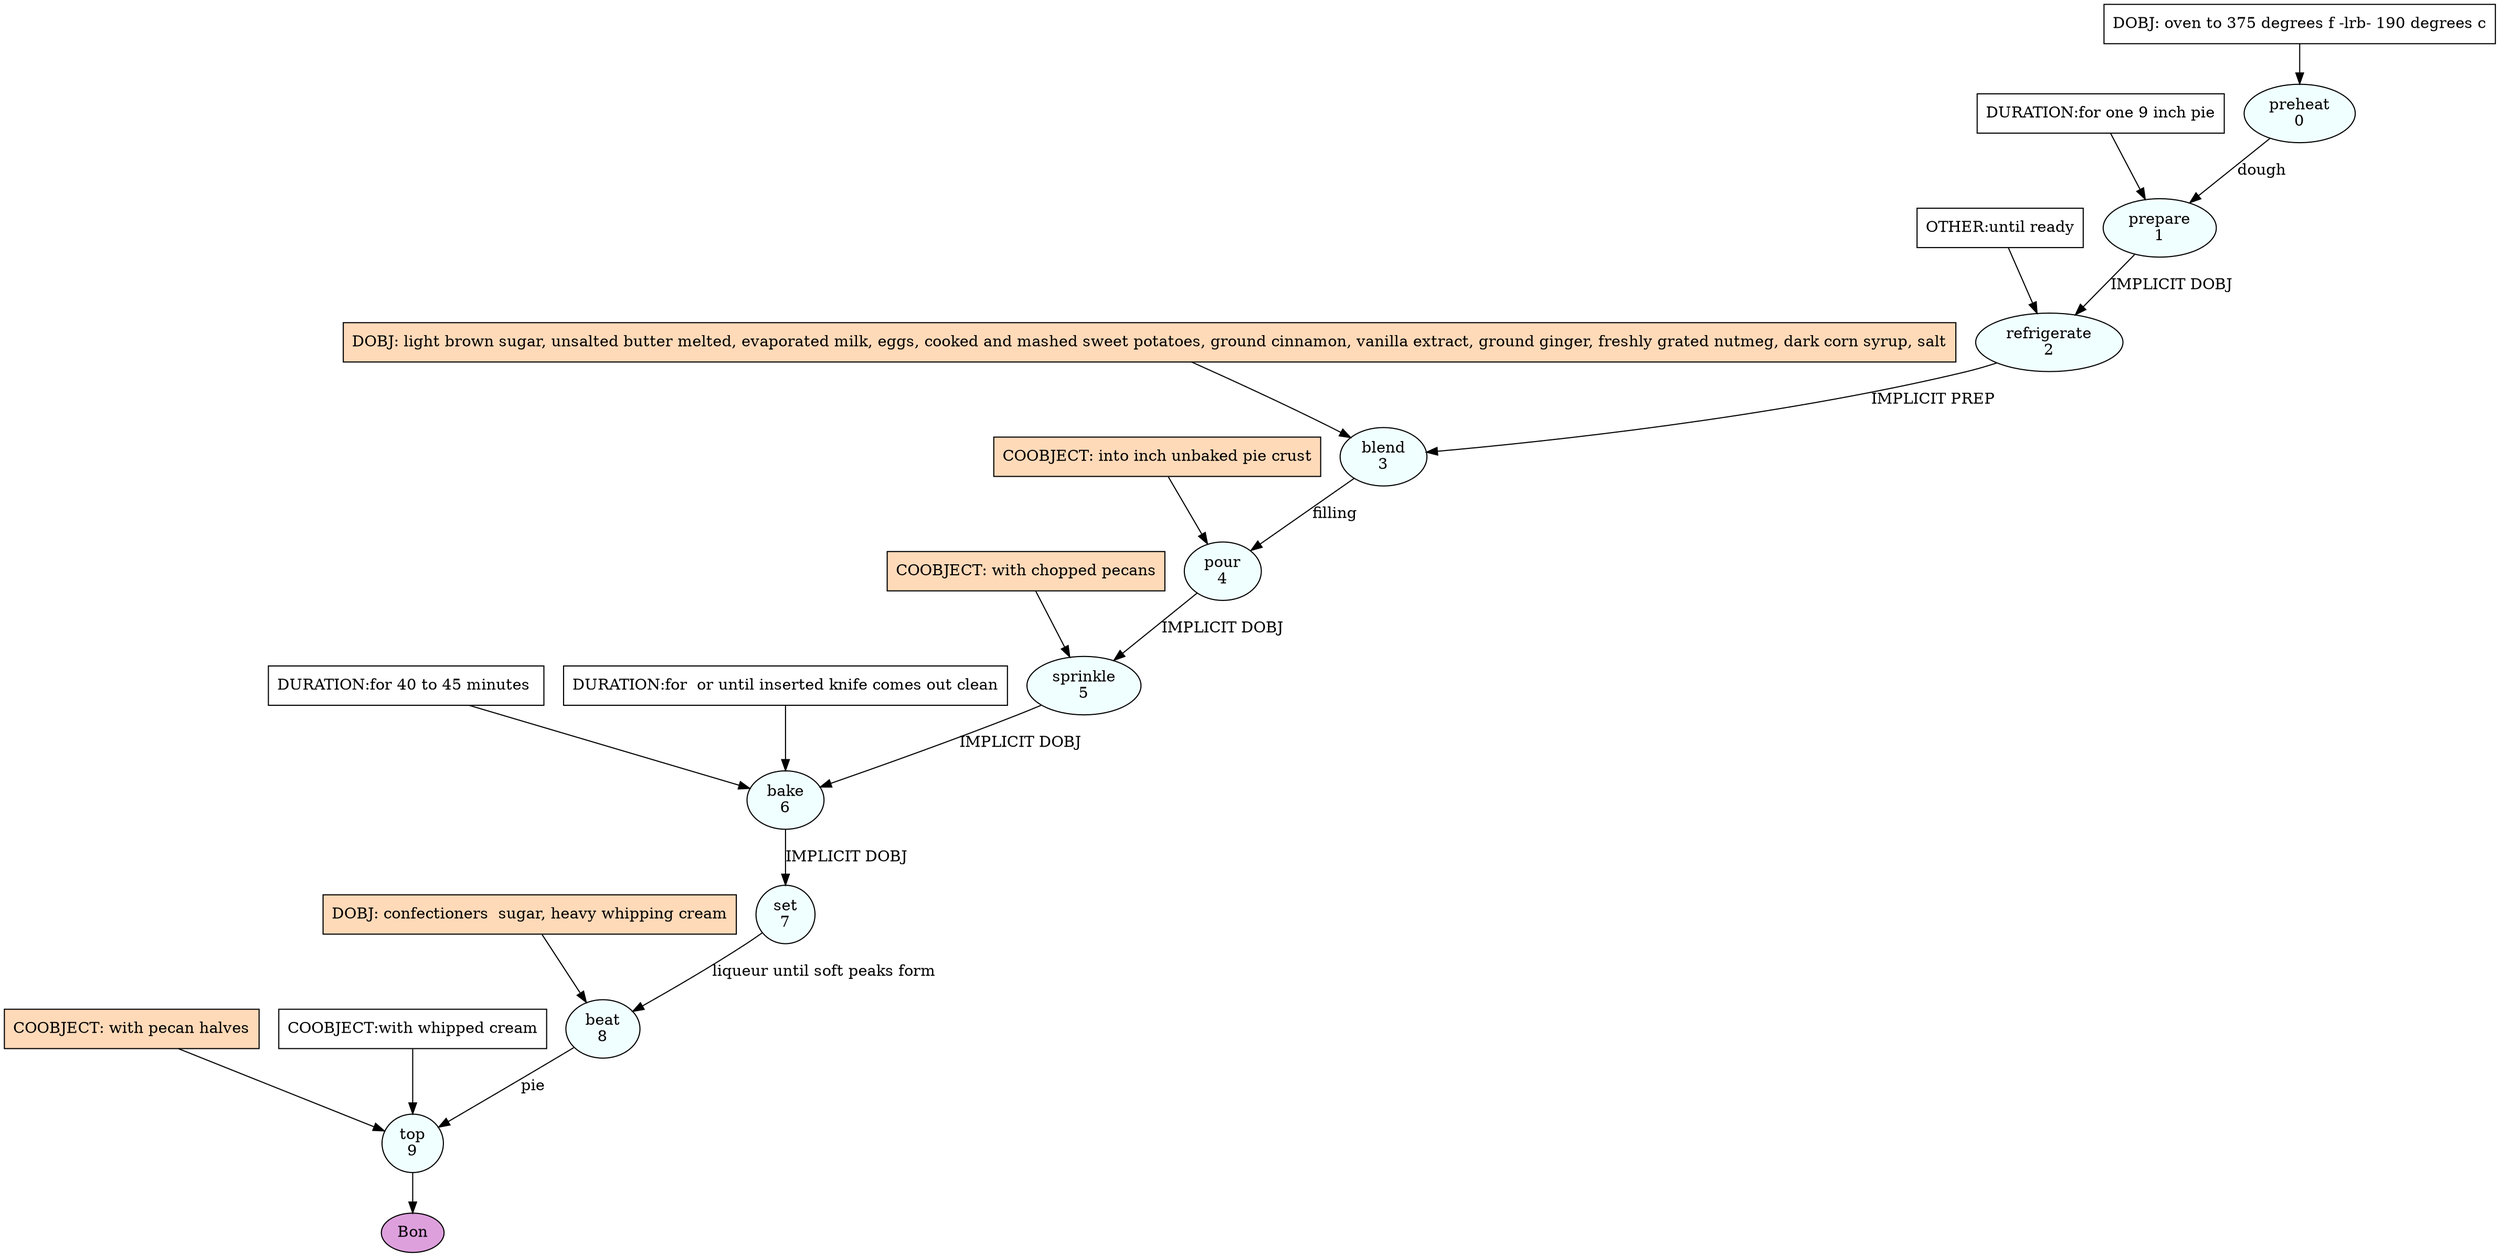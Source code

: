 digraph recipe {
E0[label="preheat
0", shape=oval, style=filled, fillcolor=azure]
E1[label="prepare
1", shape=oval, style=filled, fillcolor=azure]
E2[label="refrigerate
2", shape=oval, style=filled, fillcolor=azure]
E3[label="blend
3", shape=oval, style=filled, fillcolor=azure]
E4[label="pour
4", shape=oval, style=filled, fillcolor=azure]
E5[label="sprinkle
5", shape=oval, style=filled, fillcolor=azure]
E6[label="bake
6", shape=oval, style=filled, fillcolor=azure]
E7[label="set
7", shape=oval, style=filled, fillcolor=azure]
E8[label="beat
8", shape=oval, style=filled, fillcolor=azure]
E9[label="top
9", shape=oval, style=filled, fillcolor=azure]
D0[label="DOBJ: oven to 375 degrees f -lrb- 190 degrees c", shape=box, style=filled, fillcolor=white]
D0 -> E0
E0 -> E1 [label="dough"]
P1_0_0[label="DURATION:for one 9 inch pie", shape=box, style=filled, fillcolor=white]
P1_0_0 -> E1
E1 -> E2 [label="IMPLICIT DOBJ"]
P2_0_0[label="OTHER:until ready", shape=box, style=filled, fillcolor=white]
P2_0_0 -> E2
D3_ing[label="DOBJ: light brown sugar, unsalted butter melted, evaporated milk, eggs, cooked and mashed sweet potatoes, ground cinnamon, vanilla extract, ground ginger, freshly grated nutmeg, dark corn syrup, salt", shape=box, style=filled, fillcolor=peachpuff]
D3_ing -> E3
E2 -> E3 [label="IMPLICIT PREP"]
E3 -> E4 [label="filling"]
P4_0_ing[label="COOBJECT: into inch unbaked pie crust", shape=box, style=filled, fillcolor=peachpuff]
P4_0_ing -> E4
E4 -> E5 [label="IMPLICIT DOBJ"]
P5_0_ing[label="COOBJECT: with chopped pecans", shape=box, style=filled, fillcolor=peachpuff]
P5_0_ing -> E5
E5 -> E6 [label="IMPLICIT DOBJ"]
P6_0_0[label="DURATION:for 40 to 45 minutes ", shape=box, style=filled, fillcolor=white]
P6_0_0 -> E6
P6_0_1[label="DURATION:for  or until inserted knife comes out clean", shape=box, style=filled, fillcolor=white]
P6_0_1 -> E6
E6 -> E7 [label="IMPLICIT DOBJ"]
D8_ing[label="DOBJ: confectioners  sugar, heavy whipping cream", shape=box, style=filled, fillcolor=peachpuff]
D8_ing -> E8
E7 -> E8 [label="liqueur until soft peaks form"]
E8 -> E9 [label="pie"]
P9_0_ing[label="COOBJECT: with pecan halves", shape=box, style=filled, fillcolor=peachpuff]
P9_0_ing -> E9
P9_0_0[label="COOBJECT:with whipped cream", shape=box, style=filled, fillcolor=white]
P9_0_0 -> E9
EOR[label="Bon", shape=oval, style=filled, fillcolor=plum]
E9 -> EOR
}
